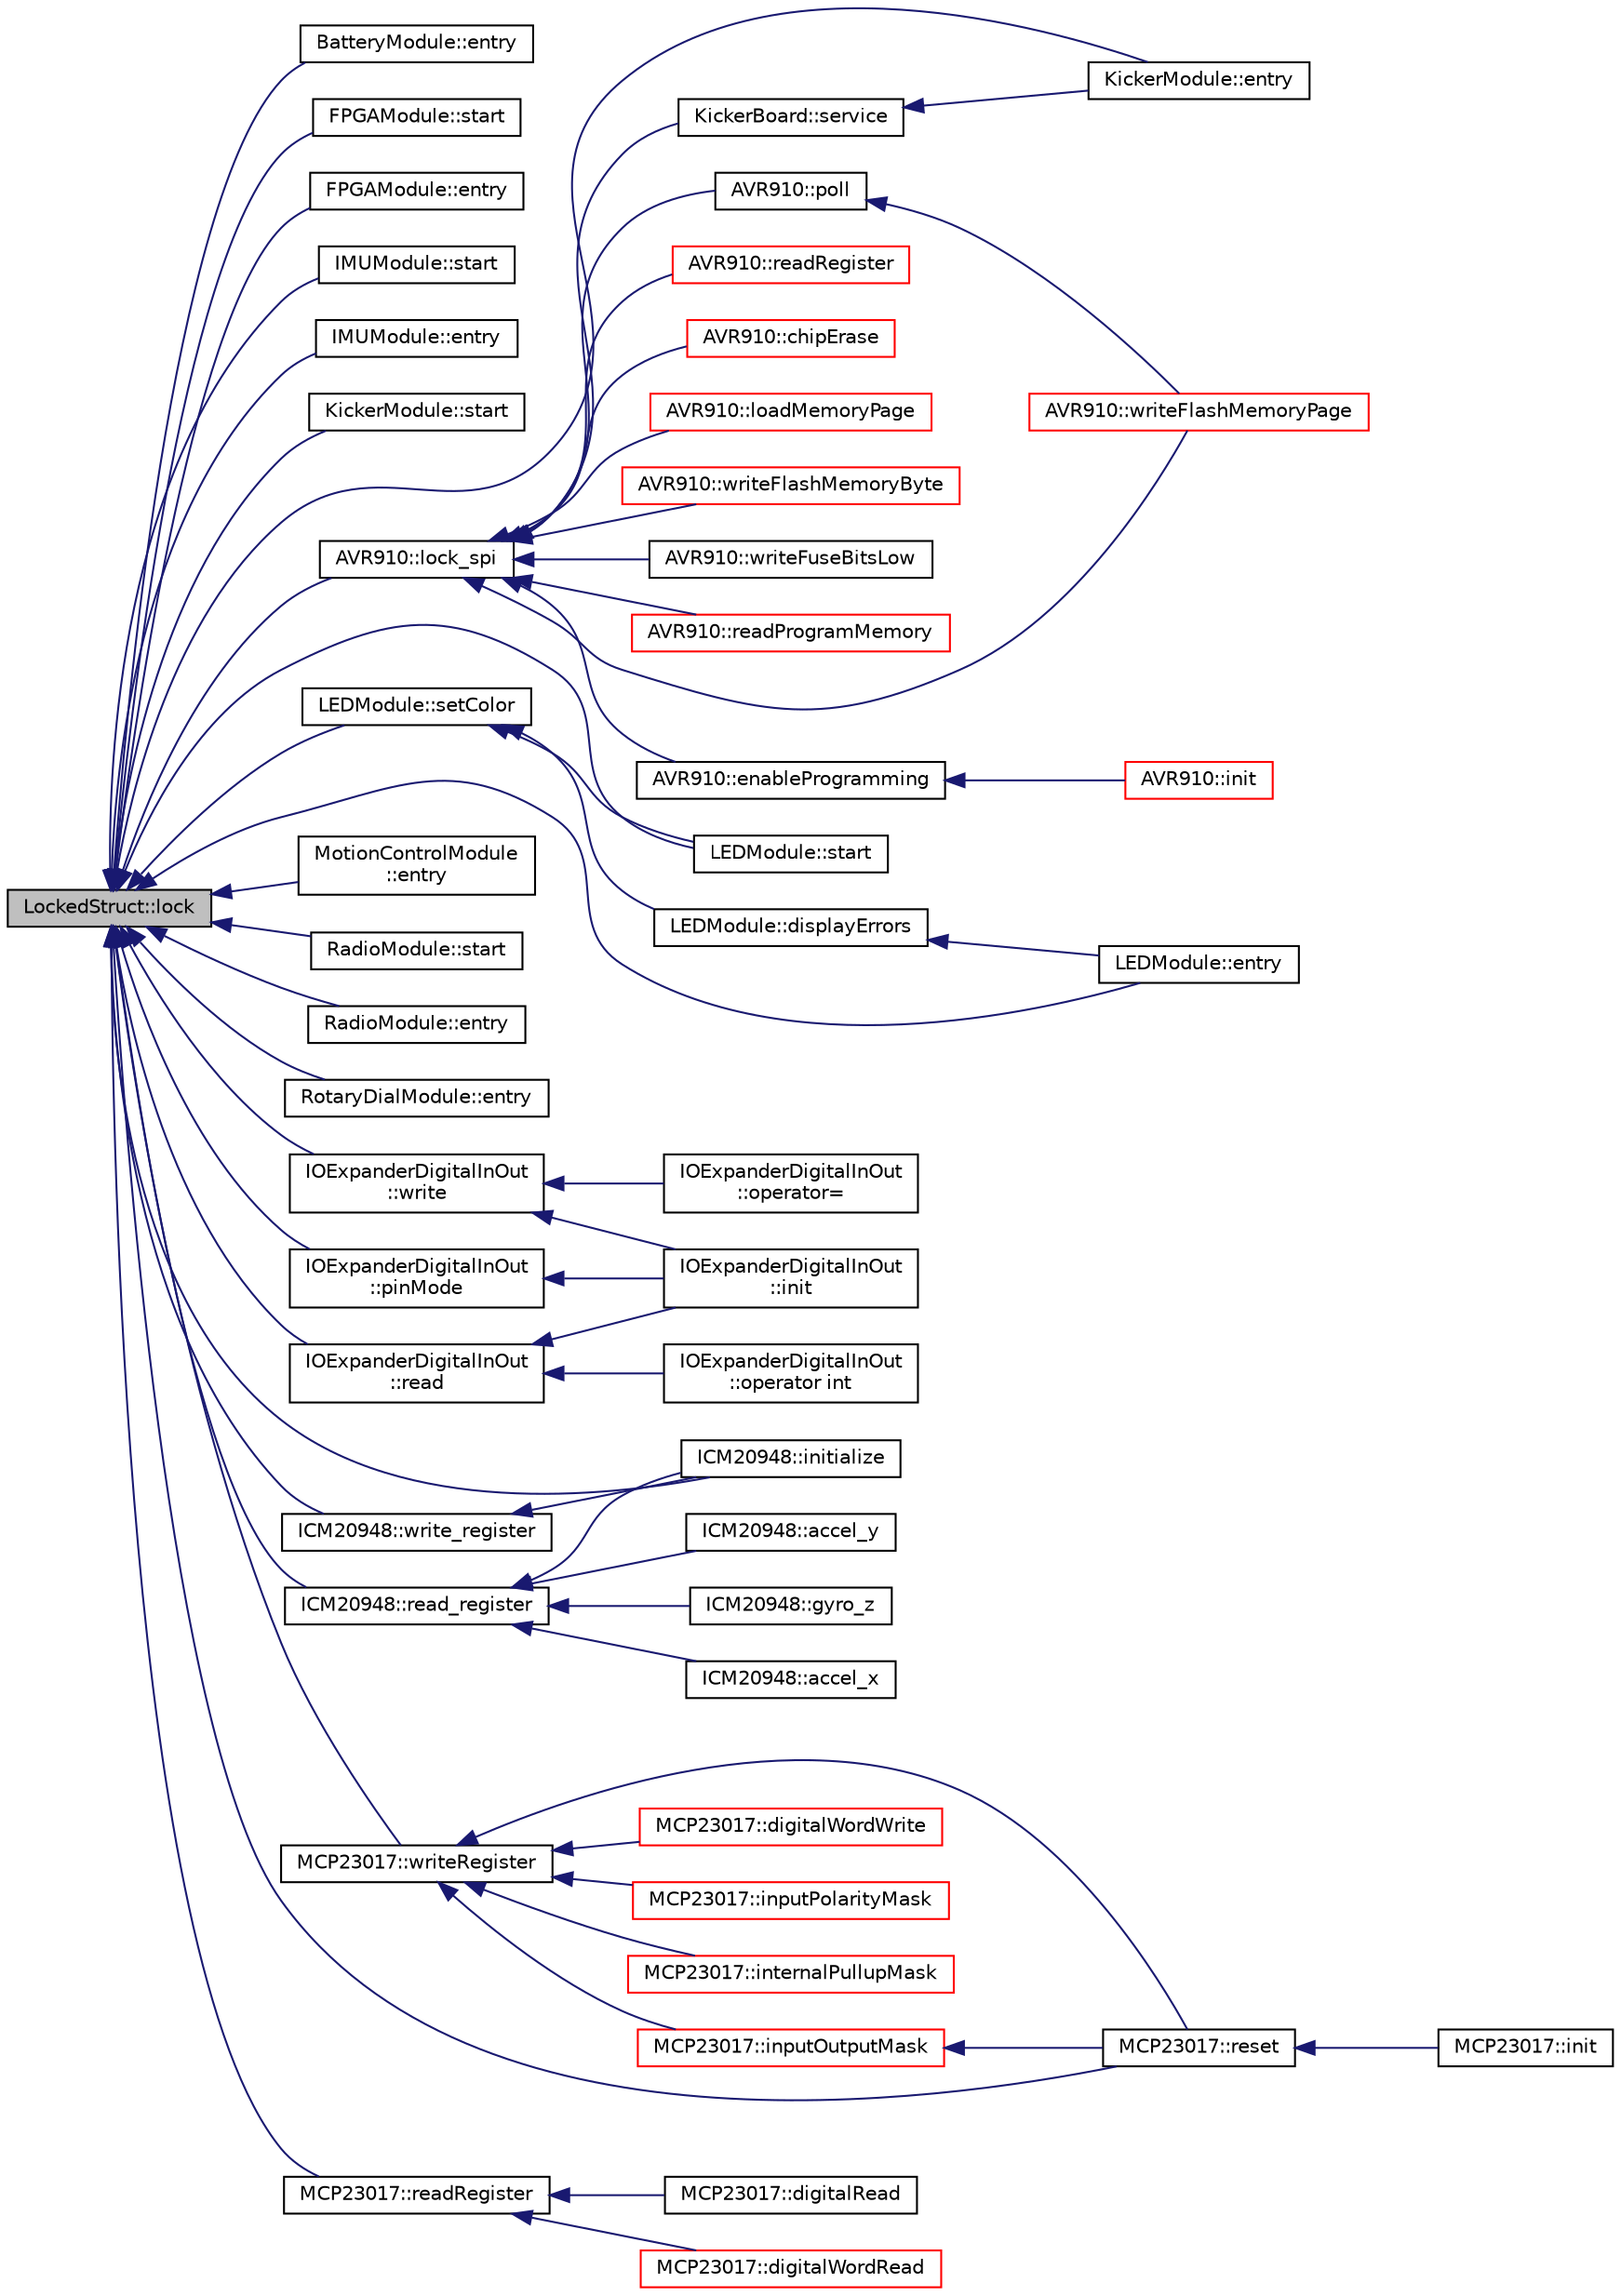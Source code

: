 digraph "LockedStruct::lock"
{
  edge [fontname="Helvetica",fontsize="10",labelfontname="Helvetica",labelfontsize="10"];
  node [fontname="Helvetica",fontsize="10",shape=record];
  rankdir="LR";
  Node12 [label="LockedStruct::lock",height=0.2,width=0.4,color="black", fillcolor="grey75", style="filled", fontcolor="black"];
  Node12 -> Node13 [dir="back",color="midnightblue",fontsize="10",style="solid",fontname="Helvetica"];
  Node13 [label="BatteryModule::entry",height=0.2,width=0.4,color="black", fillcolor="white", style="filled",URL="$class_battery_module.html#aaa99ed7940bf9991a513b919cb57a51b",tooltip="Code to run when called by RTOS once per system tick (kperiod) "];
  Node12 -> Node14 [dir="back",color="midnightblue",fontsize="10",style="solid",fontname="Helvetica"];
  Node14 [label="FPGAModule::start",height=0.2,width=0.4,color="black", fillcolor="white", style="filled",URL="$class_f_p_g_a_module.html#a953b43ed6293a15726706de59570f000",tooltip="Code which initializes module. "];
  Node12 -> Node15 [dir="back",color="midnightblue",fontsize="10",style="solid",fontname="Helvetica"];
  Node15 [label="FPGAModule::entry",height=0.2,width=0.4,color="black", fillcolor="white", style="filled",URL="$class_f_p_g_a_module.html#a56a74cfbd0183b1c17f21579427b4155",tooltip="Code to run when called by RTOS once per system tick (kperiod) "];
  Node12 -> Node16 [dir="back",color="midnightblue",fontsize="10",style="solid",fontname="Helvetica"];
  Node16 [label="IMUModule::start",height=0.2,width=0.4,color="black", fillcolor="white", style="filled",URL="$class_i_m_u_module.html#aba29f7665d8ec8f0eefe802f1c2b741c",tooltip="Code which initializes module. "];
  Node12 -> Node17 [dir="back",color="midnightblue",fontsize="10",style="solid",fontname="Helvetica"];
  Node17 [label="IMUModule::entry",height=0.2,width=0.4,color="black", fillcolor="white", style="filled",URL="$class_i_m_u_module.html#a784f495174be8c60b2d1e5a99bf508c9",tooltip="Code to run when called by RTOS once per system tick (kperiod) "];
  Node12 -> Node18 [dir="back",color="midnightblue",fontsize="10",style="solid",fontname="Helvetica"];
  Node18 [label="KickerModule::start",height=0.2,width=0.4,color="black", fillcolor="white", style="filled",URL="$class_kicker_module.html#a5901fc136f50ca6de9b7110c03f01a10",tooltip="Code which initializes module. "];
  Node12 -> Node19 [dir="back",color="midnightblue",fontsize="10",style="solid",fontname="Helvetica"];
  Node19 [label="KickerModule::entry",height=0.2,width=0.4,color="black", fillcolor="white", style="filled",URL="$class_kicker_module.html#a6fcd2828adf2f4c00d113f4b316e22eb",tooltip="Code to run when called by RTOS once per system tick (kperiod) "];
  Node12 -> Node20 [dir="back",color="midnightblue",fontsize="10",style="solid",fontname="Helvetica"];
  Node20 [label="LEDModule::start",height=0.2,width=0.4,color="black", fillcolor="white", style="filled",URL="$class_l_e_d_module.html#aac9491cb79f42b71e117838766930357",tooltip="Code which initializes module. "];
  Node12 -> Node21 [dir="back",color="midnightblue",fontsize="10",style="solid",fontname="Helvetica"];
  Node21 [label="LEDModule::entry",height=0.2,width=0.4,color="black", fillcolor="white", style="filled",URL="$class_l_e_d_module.html#a8413c6960dc269a7771da47c1ad5bc6d",tooltip="Code to run when called by RTOS once per system tick (kperiod) "];
  Node12 -> Node22 [dir="back",color="midnightblue",fontsize="10",style="solid",fontname="Helvetica"];
  Node22 [label="LEDModule::setColor",height=0.2,width=0.4,color="black", fillcolor="white", style="filled",URL="$class_l_e_d_module.html#aa6cf1a1b6a6233e4bb5395a466bbc2d7",tooltip="Sets the color of the three dot stars. "];
  Node22 -> Node20 [dir="back",color="midnightblue",fontsize="10",style="solid",fontname="Helvetica"];
  Node22 -> Node23 [dir="back",color="midnightblue",fontsize="10",style="solid",fontname="Helvetica"];
  Node23 [label="LEDModule::displayErrors",height=0.2,width=0.4,color="black", fillcolor="white", style="filled",URL="$class_l_e_d_module.html#ae0c06c926b1b4fec093733a0232896cd",tooltip="Cycle through error color codes to display. "];
  Node23 -> Node21 [dir="back",color="midnightblue",fontsize="10",style="solid",fontname="Helvetica"];
  Node12 -> Node24 [dir="back",color="midnightblue",fontsize="10",style="solid",fontname="Helvetica"];
  Node24 [label="MotionControlModule\l::entry",height=0.2,width=0.4,color="black", fillcolor="white", style="filled",URL="$class_motion_control_module.html#ae9ce65e3c14d0effbac1c1a3b93fb5b1",tooltip="Code to run when called by RTOS once per system tick (kperiod) "];
  Node12 -> Node25 [dir="back",color="midnightblue",fontsize="10",style="solid",fontname="Helvetica"];
  Node25 [label="RadioModule::start",height=0.2,width=0.4,color="black", fillcolor="white", style="filled",URL="$class_radio_module.html#a3627426419c1b7b0bd6cd04baeab2a0c",tooltip="Code which initializes module. "];
  Node12 -> Node26 [dir="back",color="midnightblue",fontsize="10",style="solid",fontname="Helvetica"];
  Node26 [label="RadioModule::entry",height=0.2,width=0.4,color="black", fillcolor="white", style="filled",URL="$class_radio_module.html#ae95ea2b3961a71fcf854c59148c8b74d",tooltip="Code to run when called by RTOS once per system tick (kperiod) "];
  Node12 -> Node27 [dir="back",color="midnightblue",fontsize="10",style="solid",fontname="Helvetica"];
  Node27 [label="RotaryDialModule::entry",height=0.2,width=0.4,color="black", fillcolor="white", style="filled",URL="$class_rotary_dial_module.html#a081e53040ea910eea062316aabe7e9b5",tooltip="Code to run when called by RTOS once per system tick (kperiod) "];
  Node12 -> Node28 [dir="back",color="midnightblue",fontsize="10",style="solid",fontname="Helvetica"];
  Node28 [label="AVR910::lock_spi",height=0.2,width=0.4,color="black", fillcolor="white", style="filled",URL="$class_a_v_r910.html#a4b33111389ef72e6e05e2951505e1821"];
  Node28 -> Node29 [dir="back",color="midnightblue",fontsize="10",style="solid",fontname="Helvetica"];
  Node29 [label="AVR910::enableProgramming",height=0.2,width=0.4,color="black", fillcolor="white", style="filled",URL="$class_a_v_r910.html#a32ada57871310471f4dcce84141f7f28",tooltip="Issue an enable programming command to the AVR microcontroller. "];
  Node29 -> Node30 [dir="back",color="midnightblue",fontsize="10",style="solid",fontname="Helvetica"];
  Node30 [label="AVR910::init",height=0.2,width=0.4,color="red", fillcolor="white", style="filled",URL="$class_a_v_r910.html#a8af9bfcbc0a4fdea5a9909b6125faaa0",tooltip="Sends an enable programming command, allowing device registers to be read and commands sent..."];
  Node28 -> Node32 [dir="back",color="midnightblue",fontsize="10",style="solid",fontname="Helvetica"];
  Node32 [label="AVR910::poll",height=0.2,width=0.4,color="black", fillcolor="white", style="filled",URL="$class_a_v_r910.html#ac0fb0a591e044d917d00d3f1e6635072",tooltip="Poll the device until it has finished its current operation. "];
  Node32 -> Node33 [dir="back",color="midnightblue",fontsize="10",style="solid",fontname="Helvetica"];
  Node33 [label="AVR910::writeFlashMemoryPage",height=0.2,width=0.4,color="red", fillcolor="white", style="filled",URL="$class_a_v_r910.html#adf1394523f7ceb15279bcec480d79e04",tooltip="Write the memory page buffer to flash memory. "];
  Node28 -> Node36 [dir="back",color="midnightblue",fontsize="10",style="solid",fontname="Helvetica"];
  Node36 [label="AVR910::readRegister",height=0.2,width=0.4,color="red", fillcolor="white", style="filled",URL="$class_a_v_r910.html#a4e99d5a29dc0e48069cebd1f26c83800"];
  Node28 -> Node40 [dir="back",color="midnightblue",fontsize="10",style="solid",fontname="Helvetica"];
  Node40 [label="AVR910::chipErase",height=0.2,width=0.4,color="red", fillcolor="white", style="filled",URL="$class_a_v_r910.html#a97502aa5764608dcd9c9b3f22629026c",tooltip="Issue a chip erase command to the AVR microcontroller. "];
  Node28 -> Node41 [dir="back",color="midnightblue",fontsize="10",style="solid",fontname="Helvetica"];
  Node41 [label="AVR910::loadMemoryPage",height=0.2,width=0.4,color="red", fillcolor="white", style="filled",URL="$class_a_v_r910.html#a1e5ff38fc05efa757b90a9d1e3a8e53d",tooltip="Load a byte into the memory page buffer. "];
  Node28 -> Node42 [dir="back",color="midnightblue",fontsize="10",style="solid",fontname="Helvetica"];
  Node42 [label="AVR910::writeFlashMemoryByte",height=0.2,width=0.4,color="red", fillcolor="white", style="filled",URL="$class_a_v_r910.html#a4d3b3f3268bcd7af9dcac28d65aa4f07",tooltip="Write a byte into the flash memory. "];
  Node28 -> Node43 [dir="back",color="midnightblue",fontsize="10",style="solid",fontname="Helvetica"];
  Node43 [label="AVR910::writeFuseBitsLow",height=0.2,width=0.4,color="black", fillcolor="white", style="filled",URL="$class_a_v_r910.html#a39178fcc7d45cd3f0835525f5270f7fd"];
  Node28 -> Node33 [dir="back",color="midnightblue",fontsize="10",style="solid",fontname="Helvetica"];
  Node28 -> Node44 [dir="back",color="midnightblue",fontsize="10",style="solid",fontname="Helvetica"];
  Node44 [label="AVR910::readProgramMemory",height=0.2,width=0.4,color="red", fillcolor="white", style="filled",URL="$class_a_v_r910.html#a3ba4ac1ede5e82813de6dbf3d1691b6f",tooltip="Read a byte from program memory. "];
  Node28 -> Node46 [dir="back",color="midnightblue",fontsize="10",style="solid",fontname="Helvetica"];
  Node46 [label="KickerBoard::service",height=0.2,width=0.4,color="black", fillcolor="white", style="filled",URL="$class_kicker_board.html#aaa3a613b73e4be7eb4812bb8c11bc6ce",tooltip="Must be called once an interation (~25hz) to communicate and update the kicker. "];
  Node46 -> Node19 [dir="back",color="midnightblue",fontsize="10",style="solid",fontname="Helvetica"];
  Node12 -> Node47 [dir="back",color="midnightblue",fontsize="10",style="solid",fontname="Helvetica"];
  Node47 [label="IOExpanderDigitalInOut\l::pinMode",height=0.2,width=0.4,color="black", fillcolor="white", style="filled",URL="$class_i_o_expander_digital_in_out.html#ac36968692d1b2c6584aa53af6b75f03f"];
  Node47 -> Node48 [dir="back",color="midnightblue",fontsize="10",style="solid",fontname="Helvetica"];
  Node48 [label="IOExpanderDigitalInOut\l::init",height=0.2,width=0.4,color="black", fillcolor="white", style="filled",URL="$class_i_o_expander_digital_in_out.html#a2b7fd6147f7abc8eea43afbcbb80e1b6"];
  Node12 -> Node49 [dir="back",color="midnightblue",fontsize="10",style="solid",fontname="Helvetica"];
  Node49 [label="IOExpanderDigitalInOut\l::write",height=0.2,width=0.4,color="black", fillcolor="white", style="filled",URL="$class_i_o_expander_digital_in_out.html#aa7f37890760ec610beebfdf6a7cd17a0",tooltip="Pulls pin low if val = 0 and pulls pin high if val >= 1. "];
  Node49 -> Node48 [dir="back",color="midnightblue",fontsize="10",style="solid",fontname="Helvetica"];
  Node49 -> Node50 [dir="back",color="midnightblue",fontsize="10",style="solid",fontname="Helvetica"];
  Node50 [label="IOExpanderDigitalInOut\l::operator=",height=0.2,width=0.4,color="black", fillcolor="white", style="filled",URL="$class_i_o_expander_digital_in_out.html#adff6364f15113e8bd1b153c2a9d62888",tooltip="Allows the equals operator to write to a pin. "];
  Node12 -> Node51 [dir="back",color="midnightblue",fontsize="10",style="solid",fontname="Helvetica"];
  Node51 [label="IOExpanderDigitalInOut\l::read",height=0.2,width=0.4,color="black", fillcolor="white", style="filled",URL="$class_i_o_expander_digital_in_out.html#aadb911534925464a879aa7532185d26a",tooltip="Returns 0 if pin is low, 1 if pin is high. "];
  Node51 -> Node48 [dir="back",color="midnightblue",fontsize="10",style="solid",fontname="Helvetica"];
  Node51 -> Node52 [dir="back",color="midnightblue",fontsize="10",style="solid",fontname="Helvetica"];
  Node52 [label="IOExpanderDigitalInOut\l::operator int",height=0.2,width=0.4,color="black", fillcolor="white", style="filled",URL="$class_i_o_expander_digital_in_out.html#afb472b73e9a9bd7512a87c309fbdc893",tooltip="Allows the pin to return its value like a simple integer variable. "];
  Node12 -> Node53 [dir="back",color="midnightblue",fontsize="10",style="solid",fontname="Helvetica"];
  Node53 [label="ICM20948::initialize",height=0.2,width=0.4,color="black", fillcolor="white", style="filled",URL="$class_i_c_m20948.html#a874be85ce182b369b030c88bb85871b5"];
  Node12 -> Node54 [dir="back",color="midnightblue",fontsize="10",style="solid",fontname="Helvetica"];
  Node54 [label="ICM20948::write_register",height=0.2,width=0.4,color="black", fillcolor="white", style="filled",URL="$class_i_c_m20948.html#a85207eba3f7e4ecc7f4c6e2e4cf812b0"];
  Node54 -> Node53 [dir="back",color="midnightblue",fontsize="10",style="solid",fontname="Helvetica"];
  Node12 -> Node55 [dir="back",color="midnightblue",fontsize="10",style="solid",fontname="Helvetica"];
  Node55 [label="ICM20948::read_register",height=0.2,width=0.4,color="black", fillcolor="white", style="filled",URL="$class_i_c_m20948.html#af90dbbef53872f46ae5759947bc8b652"];
  Node55 -> Node53 [dir="back",color="midnightblue",fontsize="10",style="solid",fontname="Helvetica"];
  Node55 -> Node56 [dir="back",color="midnightblue",fontsize="10",style="solid",fontname="Helvetica"];
  Node56 [label="ICM20948::gyro_z",height=0.2,width=0.4,color="black", fillcolor="white", style="filled",URL="$class_i_c_m20948.html#a2f9286dc3e184cd5cc7e2b0161f776fd"];
  Node55 -> Node57 [dir="back",color="midnightblue",fontsize="10",style="solid",fontname="Helvetica"];
  Node57 [label="ICM20948::accel_x",height=0.2,width=0.4,color="black", fillcolor="white", style="filled",URL="$class_i_c_m20948.html#a902d8262a3c35f62a3502f1939b77085"];
  Node55 -> Node58 [dir="back",color="midnightblue",fontsize="10",style="solid",fontname="Helvetica"];
  Node58 [label="ICM20948::accel_y",height=0.2,width=0.4,color="black", fillcolor="white", style="filled",URL="$class_i_c_m20948.html#a1536b8a4ad6bcb7f84fe9fe013bccf5c"];
  Node12 -> Node59 [dir="back",color="midnightblue",fontsize="10",style="solid",fontname="Helvetica"];
  Node59 [label="MCP23017::reset",height=0.2,width=0.4,color="black", fillcolor="white", style="filled",URL="$class_m_c_p23017.html#a8e108f5da7099d11e6916e0badc133c0",tooltip="Reset MCP23017 device to its power-on state. "];
  Node59 -> Node60 [dir="back",color="midnightblue",fontsize="10",style="solid",fontname="Helvetica"];
  Node60 [label="MCP23017::init",height=0.2,width=0.4,color="black", fillcolor="white", style="filled",URL="$class_m_c_p23017.html#ad4c300620b841f0ab9b3f7e11b88314c",tooltip="Initialize the device. "];
  Node12 -> Node61 [dir="back",color="midnightblue",fontsize="10",style="solid",fontname="Helvetica"];
  Node61 [label="MCP23017::writeRegister",height=0.2,width=0.4,color="black", fillcolor="white", style="filled",URL="$class_m_c_p23017.html#ab7e0f3b57f9eee9988689643f59b67d3"];
  Node61 -> Node59 [dir="back",color="midnightblue",fontsize="10",style="solid",fontname="Helvetica"];
  Node61 -> Node62 [dir="back",color="midnightblue",fontsize="10",style="solid",fontname="Helvetica"];
  Node62 [label="MCP23017::digitalWordWrite",height=0.2,width=0.4,color="red", fillcolor="white", style="filled",URL="$class_m_c_p23017.html#a1422a52e107cc99ec72f9069979e1807"];
  Node61 -> Node66 [dir="back",color="midnightblue",fontsize="10",style="solid",fontname="Helvetica"];
  Node66 [label="MCP23017::inputPolarityMask",height=0.2,width=0.4,color="red", fillcolor="white", style="filled",URL="$class_m_c_p23017.html#a7fa7c9f00e4fad5e767439fd9f7a690f"];
  Node61 -> Node68 [dir="back",color="midnightblue",fontsize="10",style="solid",fontname="Helvetica"];
  Node68 [label="MCP23017::inputOutputMask",height=0.2,width=0.4,color="red", fillcolor="white", style="filled",URL="$class_m_c_p23017.html#a67248b8a39c498bfd3b5f32496d1f78c"];
  Node68 -> Node59 [dir="back",color="midnightblue",fontsize="10",style="solid",fontname="Helvetica"];
  Node61 -> Node70 [dir="back",color="midnightblue",fontsize="10",style="solid",fontname="Helvetica"];
  Node70 [label="MCP23017::internalPullupMask",height=0.2,width=0.4,color="red", fillcolor="white", style="filled",URL="$class_m_c_p23017.html#a167b866cd44e3389b1cc8315d547db95"];
  Node12 -> Node71 [dir="back",color="midnightblue",fontsize="10",style="solid",fontname="Helvetica"];
  Node71 [label="MCP23017::readRegister",height=0.2,width=0.4,color="black", fillcolor="white", style="filled",URL="$class_m_c_p23017.html#a369951f5ce7e9ae6a338bcf9cc9f10f6"];
  Node71 -> Node72 [dir="back",color="midnightblue",fontsize="10",style="solid",fontname="Helvetica"];
  Node72 [label="MCP23017::digitalRead",height=0.2,width=0.4,color="black", fillcolor="white", style="filled",URL="$class_m_c_p23017.html#af329a9def6704f71efa586687155bd26"];
  Node71 -> Node73 [dir="back",color="midnightblue",fontsize="10",style="solid",fontname="Helvetica"];
  Node73 [label="MCP23017::digitalWordRead",height=0.2,width=0.4,color="red", fillcolor="white", style="filled",URL="$class_m_c_p23017.html#abd2401da8537875428522c181ecd9769"];
}
